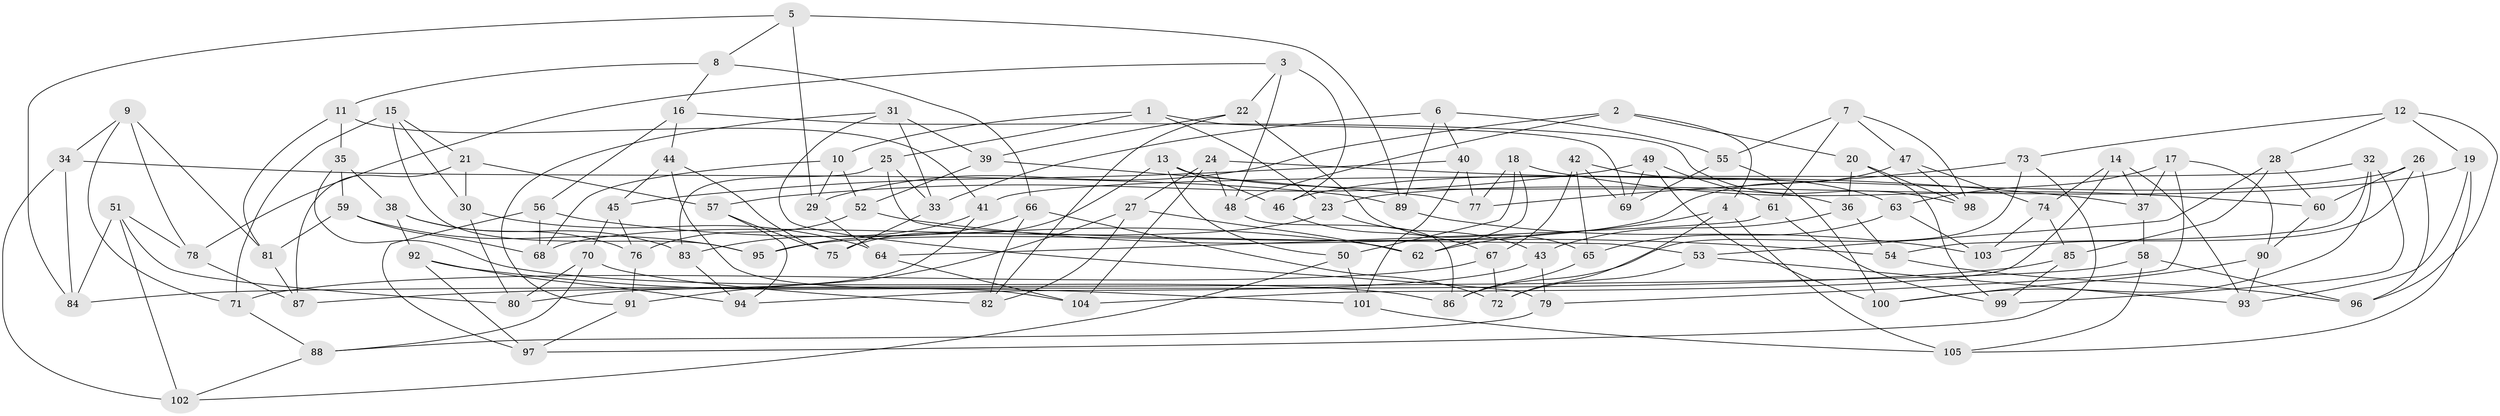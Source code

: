 // coarse degree distribution, {6: 0.38095238095238093, 5: 0.21428571428571427, 3: 0.023809523809523808, 7: 0.07142857142857142, 8: 0.16666666666666666, 9: 0.07142857142857142, 4: 0.07142857142857142}
// Generated by graph-tools (version 1.1) at 2025/38/03/04/25 23:38:07]
// undirected, 105 vertices, 210 edges
graph export_dot {
  node [color=gray90,style=filled];
  1;
  2;
  3;
  4;
  5;
  6;
  7;
  8;
  9;
  10;
  11;
  12;
  13;
  14;
  15;
  16;
  17;
  18;
  19;
  20;
  21;
  22;
  23;
  24;
  25;
  26;
  27;
  28;
  29;
  30;
  31;
  32;
  33;
  34;
  35;
  36;
  37;
  38;
  39;
  40;
  41;
  42;
  43;
  44;
  45;
  46;
  47;
  48;
  49;
  50;
  51;
  52;
  53;
  54;
  55;
  56;
  57;
  58;
  59;
  60;
  61;
  62;
  63;
  64;
  65;
  66;
  67;
  68;
  69;
  70;
  71;
  72;
  73;
  74;
  75;
  76;
  77;
  78;
  79;
  80;
  81;
  82;
  83;
  84;
  85;
  86;
  87;
  88;
  89;
  90;
  91;
  92;
  93;
  94;
  95;
  96;
  97;
  98;
  99;
  100;
  101;
  102;
  103;
  104;
  105;
  1 -- 25;
  1 -- 10;
  1 -- 23;
  1 -- 69;
  2 -- 29;
  2 -- 48;
  2 -- 4;
  2 -- 20;
  3 -- 78;
  3 -- 22;
  3 -- 46;
  3 -- 48;
  4 -- 62;
  4 -- 72;
  4 -- 105;
  5 -- 8;
  5 -- 84;
  5 -- 89;
  5 -- 29;
  6 -- 33;
  6 -- 89;
  6 -- 55;
  6 -- 40;
  7 -- 61;
  7 -- 98;
  7 -- 47;
  7 -- 55;
  8 -- 16;
  8 -- 66;
  8 -- 11;
  9 -- 71;
  9 -- 78;
  9 -- 34;
  9 -- 81;
  10 -- 52;
  10 -- 68;
  10 -- 29;
  11 -- 41;
  11 -- 81;
  11 -- 35;
  12 -- 73;
  12 -- 28;
  12 -- 96;
  12 -- 19;
  13 -- 46;
  13 -- 50;
  13 -- 75;
  13 -- 36;
  14 -- 37;
  14 -- 93;
  14 -- 104;
  14 -- 74;
  15 -- 21;
  15 -- 30;
  15 -- 95;
  15 -- 71;
  16 -- 98;
  16 -- 56;
  16 -- 44;
  17 -- 90;
  17 -- 79;
  17 -- 37;
  17 -- 63;
  18 -- 77;
  18 -- 50;
  18 -- 60;
  18 -- 62;
  19 -- 93;
  19 -- 23;
  19 -- 105;
  20 -- 36;
  20 -- 99;
  20 -- 98;
  21 -- 30;
  21 -- 87;
  21 -- 57;
  22 -- 65;
  22 -- 39;
  22 -- 82;
  23 -- 43;
  23 -- 68;
  24 -- 27;
  24 -- 104;
  24 -- 37;
  24 -- 48;
  25 -- 83;
  25 -- 33;
  25 -- 53;
  26 -- 96;
  26 -- 46;
  26 -- 103;
  26 -- 60;
  27 -- 91;
  27 -- 82;
  27 -- 62;
  28 -- 53;
  28 -- 60;
  28 -- 85;
  29 -- 64;
  30 -- 80;
  30 -- 64;
  31 -- 39;
  31 -- 33;
  31 -- 79;
  31 -- 91;
  32 -- 41;
  32 -- 100;
  32 -- 54;
  32 -- 99;
  33 -- 75;
  34 -- 84;
  34 -- 89;
  34 -- 102;
  35 -- 86;
  35 -- 59;
  35 -- 38;
  36 -- 43;
  36 -- 54;
  37 -- 58;
  38 -- 83;
  38 -- 92;
  38 -- 76;
  39 -- 77;
  39 -- 52;
  40 -- 45;
  40 -- 101;
  40 -- 77;
  41 -- 83;
  41 -- 80;
  42 -- 63;
  42 -- 69;
  42 -- 67;
  42 -- 65;
  43 -- 79;
  43 -- 94;
  44 -- 75;
  44 -- 104;
  44 -- 45;
  45 -- 70;
  45 -- 76;
  46 -- 67;
  47 -- 74;
  47 -- 98;
  47 -- 95;
  48 -- 86;
  49 -- 69;
  49 -- 57;
  49 -- 61;
  49 -- 100;
  50 -- 101;
  50 -- 102;
  51 -- 80;
  51 -- 102;
  51 -- 84;
  51 -- 78;
  52 -- 54;
  52 -- 76;
  53 -- 93;
  53 -- 72;
  54 -- 96;
  55 -- 69;
  55 -- 100;
  56 -- 97;
  56 -- 68;
  56 -- 62;
  57 -- 94;
  57 -- 75;
  58 -- 84;
  58 -- 105;
  58 -- 96;
  59 -- 81;
  59 -- 68;
  59 -- 95;
  60 -- 90;
  61 -- 64;
  61 -- 99;
  63 -- 103;
  63 -- 65;
  64 -- 104;
  65 -- 86;
  66 -- 82;
  66 -- 72;
  66 -- 95;
  67 -- 71;
  67 -- 72;
  70 -- 88;
  70 -- 82;
  70 -- 80;
  71 -- 88;
  73 -- 77;
  73 -- 86;
  73 -- 97;
  74 -- 85;
  74 -- 103;
  76 -- 91;
  78 -- 87;
  79 -- 88;
  81 -- 87;
  83 -- 94;
  85 -- 87;
  85 -- 99;
  88 -- 102;
  89 -- 103;
  90 -- 100;
  90 -- 93;
  91 -- 97;
  92 -- 101;
  92 -- 94;
  92 -- 97;
  101 -- 105;
}
